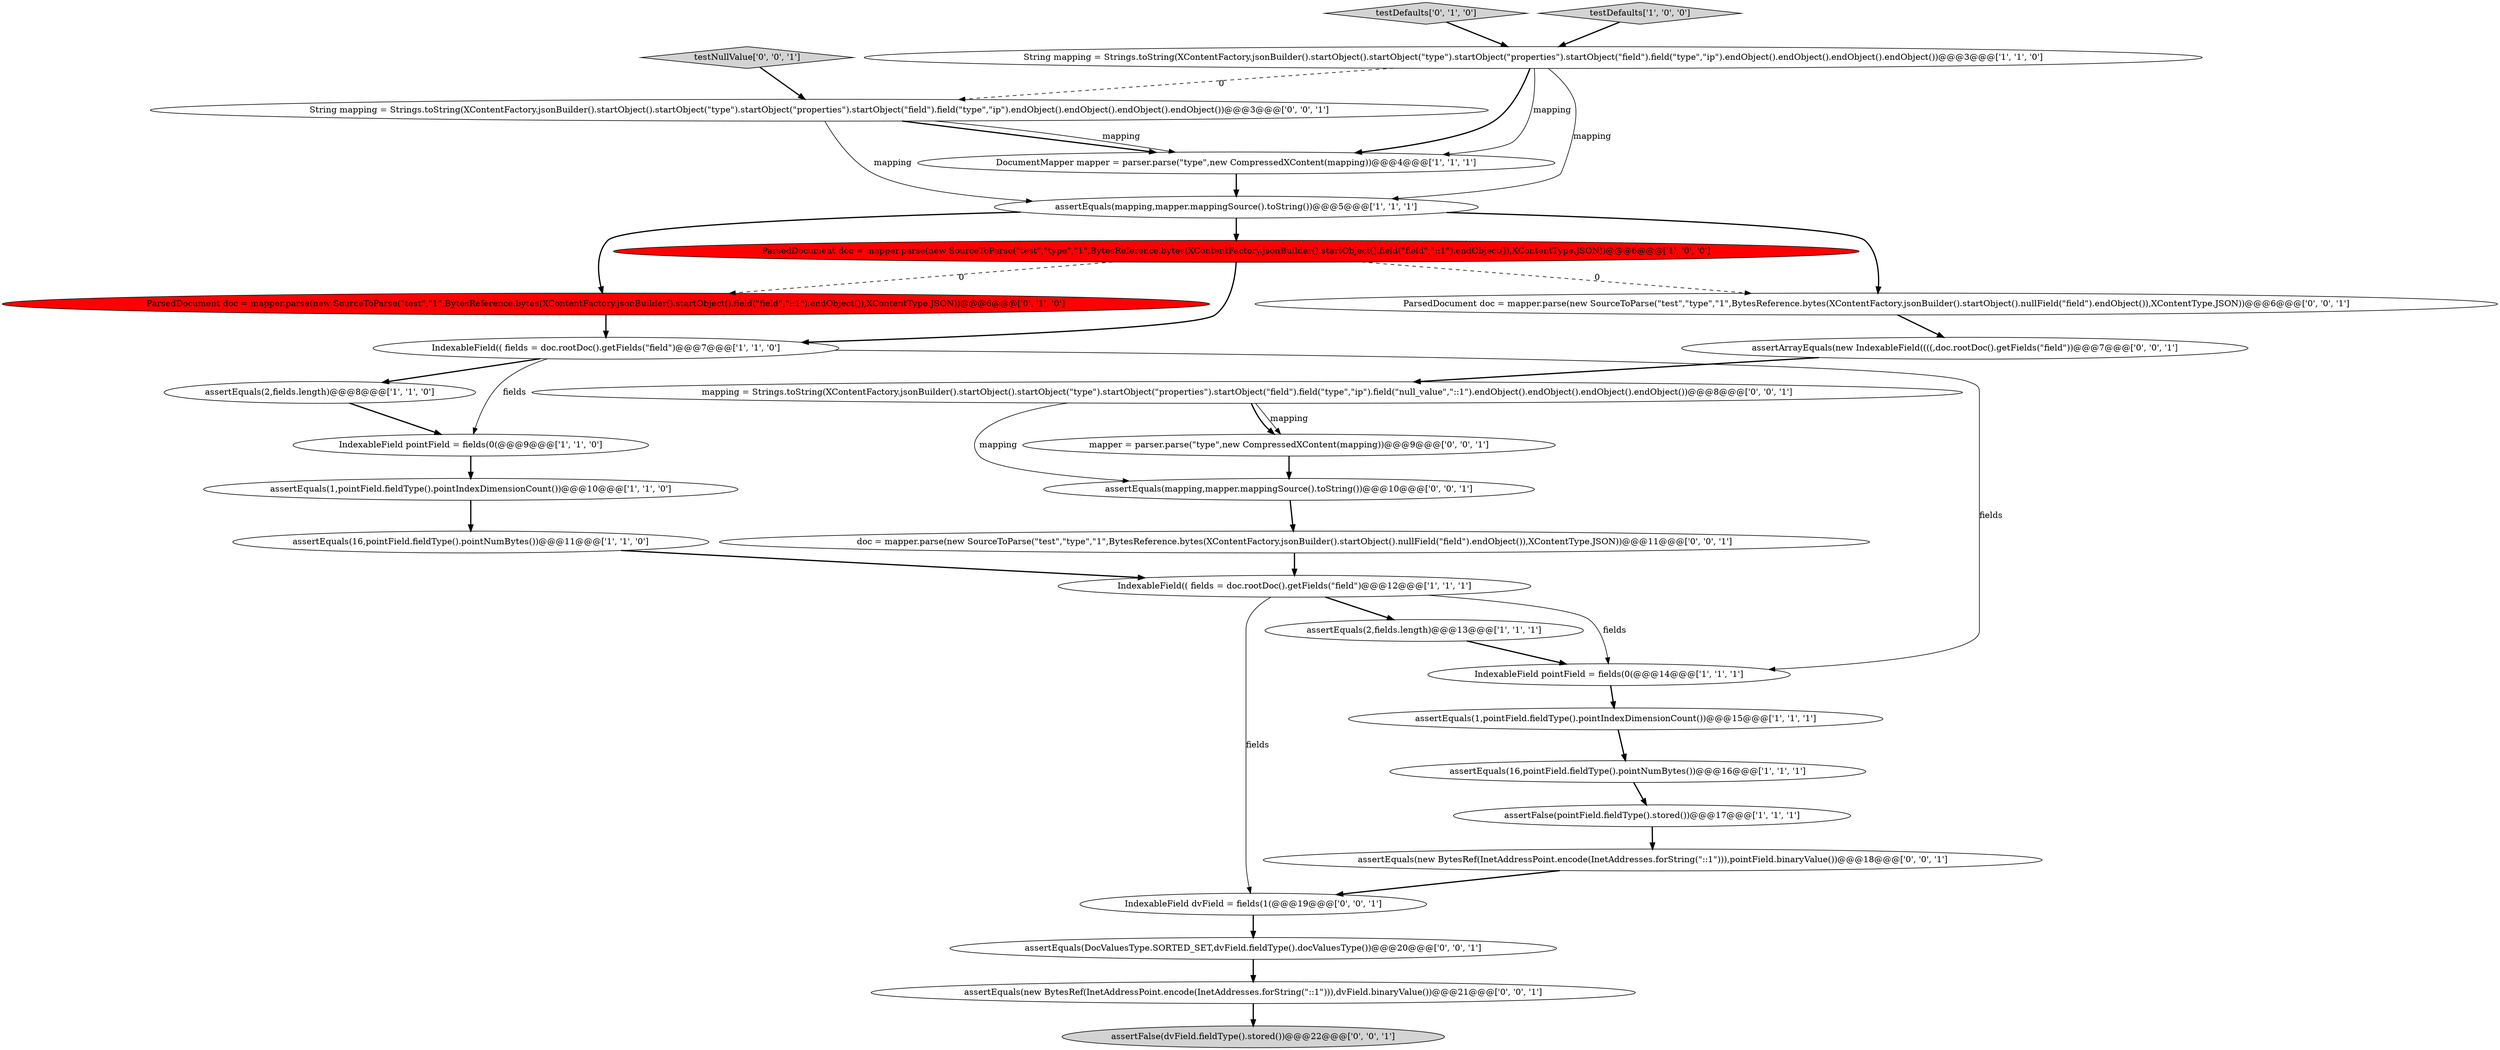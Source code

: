 digraph {
4 [style = filled, label = "IndexableField(( fields = doc.rootDoc().getFields(\"field\")@@@7@@@['1', '1', '0']", fillcolor = white, shape = ellipse image = "AAA0AAABBB1BBB"];
10 [style = filled, label = "IndexableField pointField = fields(0(@@@14@@@['1', '1', '1']", fillcolor = white, shape = ellipse image = "AAA0AAABBB1BBB"];
20 [style = filled, label = "doc = mapper.parse(new SourceToParse(\"test\",\"type\",\"1\",BytesReference.bytes(XContentFactory.jsonBuilder().startObject().nullField(\"field\").endObject()),XContentType.JSON))@@@11@@@['0', '0', '1']", fillcolor = white, shape = ellipse image = "AAA0AAABBB3BBB"];
0 [style = filled, label = "assertEquals(1,pointField.fieldType().pointIndexDimensionCount())@@@10@@@['1', '1', '0']", fillcolor = white, shape = ellipse image = "AAA0AAABBB1BBB"];
15 [style = filled, label = "assertEquals(mapping,mapper.mappingSource().toString())@@@5@@@['1', '1', '1']", fillcolor = white, shape = ellipse image = "AAA0AAABBB1BBB"];
9 [style = filled, label = "IndexableField pointField = fields(0(@@@9@@@['1', '1', '0']", fillcolor = white, shape = ellipse image = "AAA0AAABBB1BBB"];
24 [style = filled, label = "assertArrayEquals(new IndexableField((((,doc.rootDoc().getFields(\"field\"))@@@7@@@['0', '0', '1']", fillcolor = white, shape = ellipse image = "AAA0AAABBB3BBB"];
16 [style = filled, label = "testDefaults['0', '1', '0']", fillcolor = lightgray, shape = diamond image = "AAA0AAABBB2BBB"];
5 [style = filled, label = "ParsedDocument doc = mapper.parse(new SourceToParse(\"test\",\"type\",\"1\",BytesReference.bytes(XContentFactory.jsonBuilder().startObject().field(\"field\",\"::1\").endObject()),XContentType.JSON))@@@6@@@['1', '0', '0']", fillcolor = red, shape = ellipse image = "AAA1AAABBB1BBB"];
12 [style = filled, label = "DocumentMapper mapper = parser.parse(\"type\",new CompressedXContent(mapping))@@@4@@@['1', '1', '1']", fillcolor = white, shape = ellipse image = "AAA0AAABBB1BBB"];
21 [style = filled, label = "ParsedDocument doc = mapper.parse(new SourceToParse(\"test\",\"type\",\"1\",BytesReference.bytes(XContentFactory.jsonBuilder().startObject().nullField(\"field\").endObject()),XContentType.JSON))@@@6@@@['0', '0', '1']", fillcolor = white, shape = ellipse image = "AAA0AAABBB3BBB"];
11 [style = filled, label = "assertEquals(1,pointField.fieldType().pointIndexDimensionCount())@@@15@@@['1', '1', '1']", fillcolor = white, shape = ellipse image = "AAA0AAABBB1BBB"];
7 [style = filled, label = "assertEquals(16,pointField.fieldType().pointNumBytes())@@@11@@@['1', '1', '0']", fillcolor = white, shape = ellipse image = "AAA0AAABBB1BBB"];
25 [style = filled, label = "String mapping = Strings.toString(XContentFactory.jsonBuilder().startObject().startObject(\"type\").startObject(\"properties\").startObject(\"field\").field(\"type\",\"ip\").endObject().endObject().endObject().endObject())@@@3@@@['0', '0', '1']", fillcolor = white, shape = ellipse image = "AAA0AAABBB3BBB"];
17 [style = filled, label = "ParsedDocument doc = mapper.parse(new SourceToParse(\"test\",\"1\",BytesReference.bytes(XContentFactory.jsonBuilder().startObject().field(\"field\",\"::1\").endObject()),XContentType.JSON))@@@6@@@['0', '1', '0']", fillcolor = red, shape = ellipse image = "AAA1AAABBB2BBB"];
3 [style = filled, label = "assertEquals(2,fields.length)@@@13@@@['1', '1', '1']", fillcolor = white, shape = ellipse image = "AAA0AAABBB1BBB"];
18 [style = filled, label = "mapping = Strings.toString(XContentFactory.jsonBuilder().startObject().startObject(\"type\").startObject(\"properties\").startObject(\"field\").field(\"type\",\"ip\").field(\"null_value\",\"::1\").endObject().endObject().endObject().endObject())@@@8@@@['0', '0', '1']", fillcolor = white, shape = ellipse image = "AAA0AAABBB3BBB"];
19 [style = filled, label = "assertEquals(mapping,mapper.mappingSource().toString())@@@10@@@['0', '0', '1']", fillcolor = white, shape = ellipse image = "AAA0AAABBB3BBB"];
26 [style = filled, label = "mapper = parser.parse(\"type\",new CompressedXContent(mapping))@@@9@@@['0', '0', '1']", fillcolor = white, shape = ellipse image = "AAA0AAABBB3BBB"];
13 [style = filled, label = "assertEquals(16,pointField.fieldType().pointNumBytes())@@@16@@@['1', '1', '1']", fillcolor = white, shape = ellipse image = "AAA0AAABBB1BBB"];
6 [style = filled, label = "IndexableField(( fields = doc.rootDoc().getFields(\"field\")@@@12@@@['1', '1', '1']", fillcolor = white, shape = ellipse image = "AAA0AAABBB1BBB"];
27 [style = filled, label = "assertEquals(new BytesRef(InetAddressPoint.encode(InetAddresses.forString(\"::1\"))),pointField.binaryValue())@@@18@@@['0', '0', '1']", fillcolor = white, shape = ellipse image = "AAA0AAABBB3BBB"];
14 [style = filled, label = "assertFalse(pointField.fieldType().stored())@@@17@@@['1', '1', '1']", fillcolor = white, shape = ellipse image = "AAA0AAABBB1BBB"];
8 [style = filled, label = "assertEquals(2,fields.length)@@@8@@@['1', '1', '0']", fillcolor = white, shape = ellipse image = "AAA0AAABBB1BBB"];
22 [style = filled, label = "assertEquals(new BytesRef(InetAddressPoint.encode(InetAddresses.forString(\"::1\"))),dvField.binaryValue())@@@21@@@['0', '0', '1']", fillcolor = white, shape = ellipse image = "AAA0AAABBB3BBB"];
23 [style = filled, label = "IndexableField dvField = fields(1(@@@19@@@['0', '0', '1']", fillcolor = white, shape = ellipse image = "AAA0AAABBB3BBB"];
2 [style = filled, label = "testDefaults['1', '0', '0']", fillcolor = lightgray, shape = diamond image = "AAA0AAABBB1BBB"];
29 [style = filled, label = "testNullValue['0', '0', '1']", fillcolor = lightgray, shape = diamond image = "AAA0AAABBB3BBB"];
1 [style = filled, label = "String mapping = Strings.toString(XContentFactory.jsonBuilder().startObject().startObject(\"type\").startObject(\"properties\").startObject(\"field\").field(\"type\",\"ip\").endObject().endObject().endObject().endObject())@@@3@@@['1', '1', '0']", fillcolor = white, shape = ellipse image = "AAA0AAABBB1BBB"];
28 [style = filled, label = "assertFalse(dvField.fieldType().stored())@@@22@@@['0', '0', '1']", fillcolor = lightgray, shape = ellipse image = "AAA0AAABBB3BBB"];
30 [style = filled, label = "assertEquals(DocValuesType.SORTED_SET,dvField.fieldType().docValuesType())@@@20@@@['0', '0', '1']", fillcolor = white, shape = ellipse image = "AAA0AAABBB3BBB"];
6->3 [style = bold, label=""];
30->22 [style = bold, label=""];
9->0 [style = bold, label=""];
23->30 [style = bold, label=""];
1->15 [style = solid, label="mapping"];
15->21 [style = bold, label=""];
2->1 [style = bold, label=""];
19->20 [style = bold, label=""];
18->26 [style = solid, label="mapping"];
18->26 [style = bold, label=""];
12->15 [style = bold, label=""];
29->25 [style = bold, label=""];
22->28 [style = bold, label=""];
21->24 [style = bold, label=""];
18->19 [style = solid, label="mapping"];
20->6 [style = bold, label=""];
26->19 [style = bold, label=""];
24->18 [style = bold, label=""];
15->5 [style = bold, label=""];
0->7 [style = bold, label=""];
6->10 [style = solid, label="fields"];
3->10 [style = bold, label=""];
15->17 [style = bold, label=""];
5->17 [style = dashed, label="0"];
16->1 [style = bold, label=""];
25->12 [style = bold, label=""];
1->12 [style = solid, label="mapping"];
4->9 [style = solid, label="fields"];
5->4 [style = bold, label=""];
7->6 [style = bold, label=""];
6->23 [style = solid, label="fields"];
11->13 [style = bold, label=""];
8->9 [style = bold, label=""];
1->12 [style = bold, label=""];
5->21 [style = dashed, label="0"];
25->12 [style = solid, label="mapping"];
4->8 [style = bold, label=""];
27->23 [style = bold, label=""];
25->15 [style = solid, label="mapping"];
14->27 [style = bold, label=""];
1->25 [style = dashed, label="0"];
4->10 [style = solid, label="fields"];
13->14 [style = bold, label=""];
17->4 [style = bold, label=""];
10->11 [style = bold, label=""];
}
